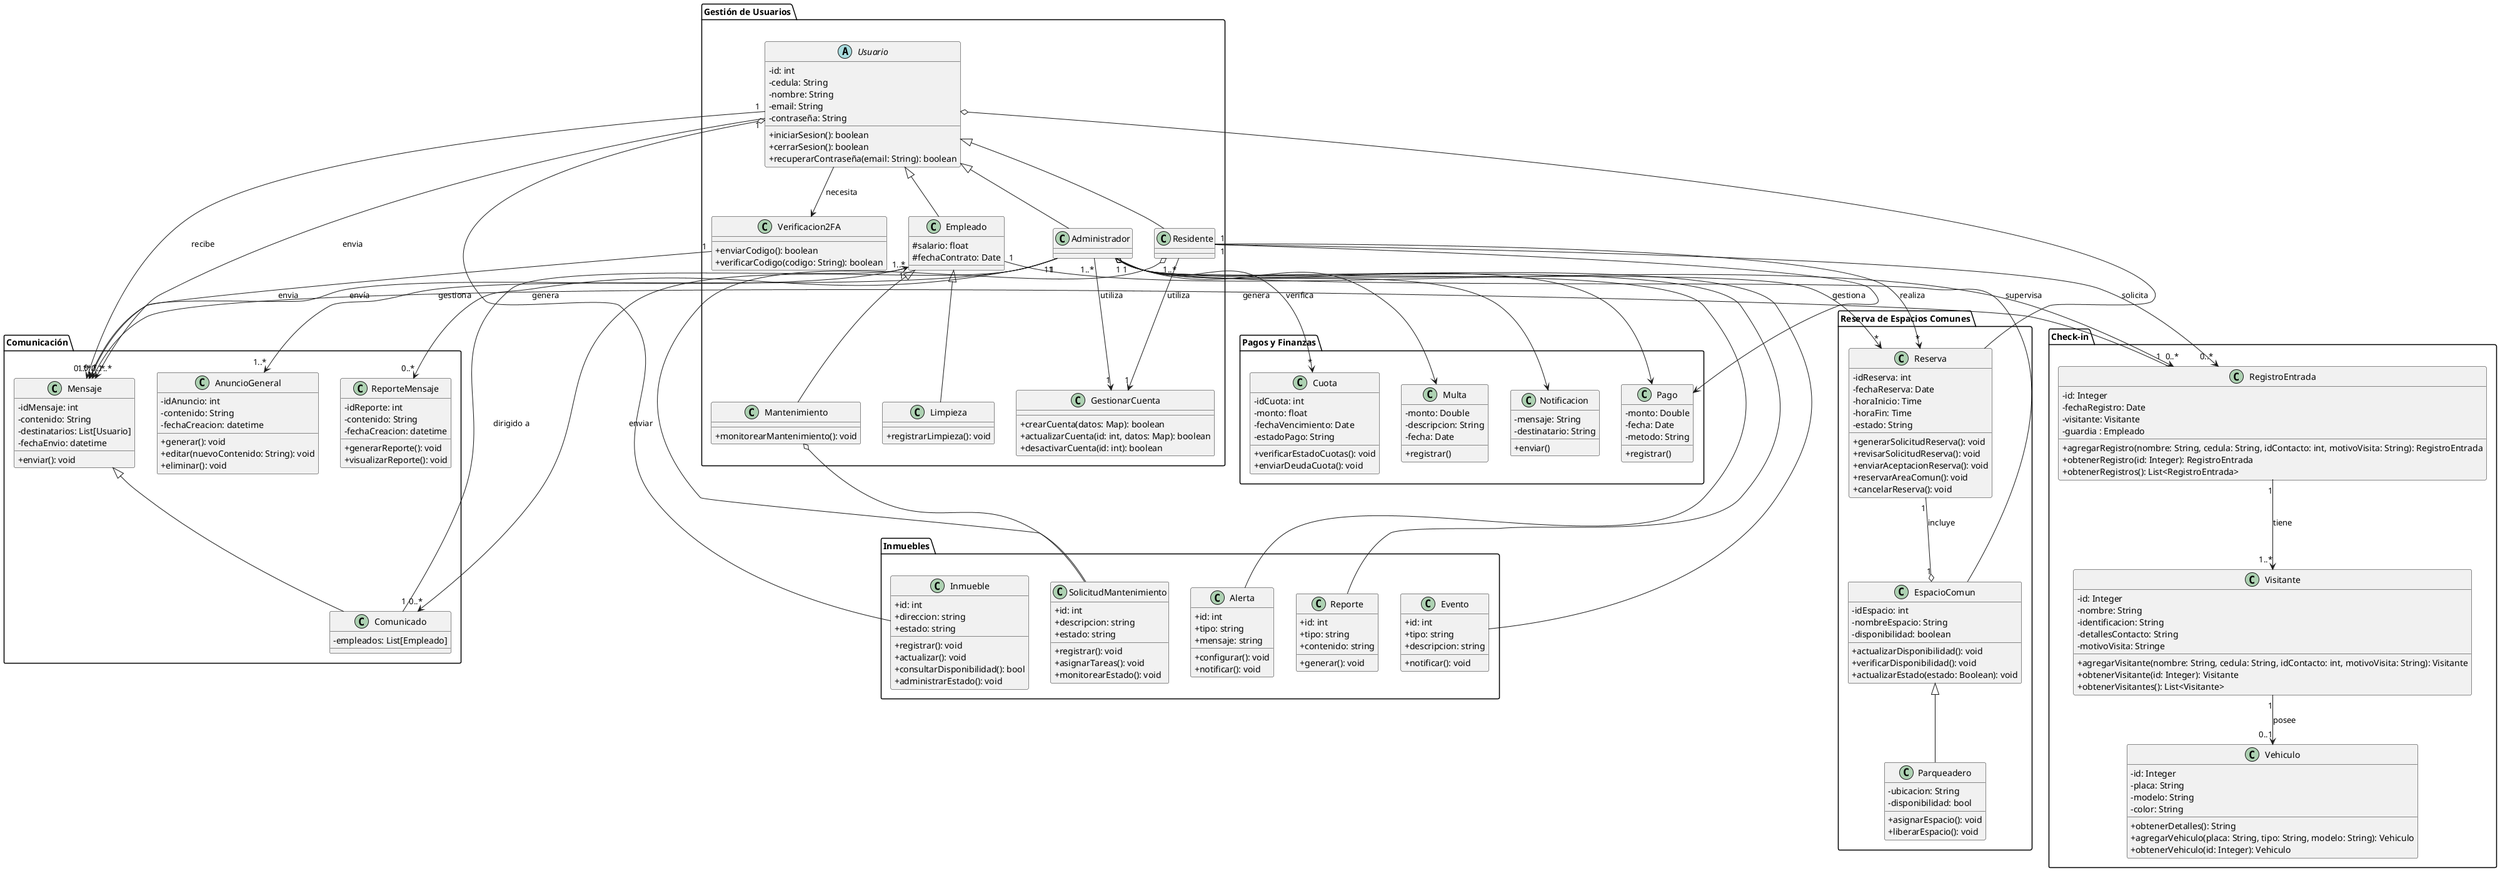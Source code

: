 @startuml DiagramaDeClases
skinparam classAttributeIconSize 0

' ------------ USUARIOS ------------
package "Gestión de Usuarios" {
    Abstract class Usuario {
        - id: int
        - cedula: String
        - nombre: String
        - email: String
        - contraseña: String
        + iniciarSesion(): boolean
        + cerrarSesion(): boolean
        + recuperarContraseña(email: String): boolean
    }

    class Empleado {
        # salario: float
        # fechaContrato: Date
    }

    class Administrador {
        ' ' Pagos y finanzas
        ' + registrarPago(pago: Pago)
        ' + editarRegistroPago(pago: Pago)
        ' + registrarMulta(multa: Multa)
        ' + consultarHistorial()
        ' + enviarNotificaciones()
        ' + configurarMetodosPago()

        ' ' Inmuebles
        ' + configurarAlertas(): void
        ' + notificarEventos(): void
        ' + generarReportes(): void
        ' + gestionarAreasComunes(): void

        ' ' Comunicación
        ' + generarReporteMensaje(reporte: Reporte)
        ' + modificarAnuncioGeneral(anuncio: AnuncioGeneral)
        ' + eliminarAnuncioGeneral(id: int)
        ' + generarAnuncioGeneral(anuncio: AnuncioGeneral)
        ' + enviarComunicadoEmpleados(comunicado: Comunicado)
    }

    class Residente {
        ' ' Inmuebles
        ' + gestionarReservas(): void
        ' + registrarSolicitudMantenimiento(): void
    }

    class Mantenimiento {
        + monitorearMantenimiento(): void
    }

    class Limpieza {
        + registrarLimpieza(): void
    }

    ' Clases adicionales para gestión de cuentas
    class Verificacion2FA {
        + enviarCodigo(): boolean
        + verificarCodigo(codigo: String): boolean
    }

    class GestionarCuenta {
        + crearCuenta(datos: Map): boolean
        + actualizarCuenta(id: int, datos: Map): boolean
        + desactivarCuenta(id: int): boolean
    }
}

' ------------ PAGOS Y FINANZAS ------------
package "Pagos y Finanzas" {
    class Pago {
        - monto: Double
        - fecha: Date
        - metodo: String
        + registrar()
    }

    class Multa {
        - monto: Double
        - descripcion: String
        - fecha: Date
        + registrar()
    }

    class Notificacion {
        - mensaje: String
        - destinatario: String
        + enviar()
    }

    class Cuota {
        - idCuota: int
        - monto: float
        - fechaVencimiento: Date
        - estadoPago: String
        + verificarEstadoCuotas(): void
        + enviarDeudaCuota(): void
    }
}

' ------------ INMUEBLES ------------
package Inmuebles {
    class Inmueble {
        + id: int
        + direccion: string
        + estado: string
        + registrar(): void
        + actualizar(): void
        + consultarDisponibilidad(): bool
        + administrarEstado(): void
    }

    class SolicitudMantenimiento {
        + id: int
        + descripcion: string
        + estado: string
        + registrar(): void
        + asignarTareas(): void
        + monitorearEstado(): void
    }

    class Alerta {
        + id: int
        + tipo: string
        + mensaje: string
        + configurar(): void
        + notificar(): void
    }

    class Evento {
        + id: int
        + tipo: string
        + descripcion: string
        + notificar(): void
    }

    class Reporte {
        + id: int
        + tipo: string
        + contenido: string
        + generar(): void
    }
}

' ------------ RESERVAS DE ESPACIOS COMUNES ------------
package "Reserva de Espacios Comunes" {
    class Reserva {
        - idReserva: int
        - fechaReserva: Date
        - horaInicio: Time
        - horaFin: Time
        - estado: String
        + generarSolicitudReserva(): void
        + revisarSolicitudReserva(): void
        + enviarAceptacionReserva(): void
        + reservarAreaComun(): void
        + cancelarReserva(): void
    }

    class EspacioComun {
        - idEspacio: int
        - nombreEspacio: String
        - disponibilidad: boolean
        + actualizarDisponibilidad(): void
        + verificarDisponibilidad(): void
        + actualizarEstado(estado: Boolean): void
    }

        class Parqueadero {
        - ubicacion: String
        - disponibilidad: bool
        + asignarEspacio(): void
        + liberarEspacio(): void
    }

}

' ------------ CHECK-IN ------------
package "Check-in" {
    class Visitante {
        - id: Integer
        - nombre: String
        - identificacion: String
        - detallesContacto: String
        - motivoVisita: Stringe
        + agregarVisitante(nombre: String, cedula: String, idContacto: int, motivoVisita: String): Visitante
        + obtenerVisitante(id: Integer): Visitante
        + obtenerVisitantes(): List<Visitante>
    }

    class RegistroEntrada {
        - id: Integer
        - fechaRegistro: Date
        - visitante: Visitante
        - guardia : Empleado
        + agregarRegistro(nombre: String, cedula: String, idContacto: int, motivoVisita: String): RegistroEntrada
        + obtenerRegistro(id: Integer): RegistroEntrada
        + obtenerRegistros(): List<RegistroEntrada>
    }

    class Vehiculo {
        - id: Integer
        - placa: String
        - modelo: String
        - color: String
        + obtenerDetalles(): String
        + agregarVehiculo(placa: String, tipo: String, modelo: String): Vehiculo
        + obtenerVehiculo(id: Integer): Vehiculo
    }
}

' ------------ COMUNICACIÓN ------------
package Comunicación {
    'Almacenar mensajes como Map
    class ReporteMensaje {
        - idReporte: int
        - contenido: String
        - fechaCreacion: datetime
        + generarReporte(): void
        + visualizarReporte(): void
    }

    class Comunicado {
        - empleados: List[Empleado]
    }

    class Mensaje{
        - idMensaje: int
        - contenido: String
        - destinatarios: List[Usuario]
        - fechaEnvio: datetime
        + enviar(): void
    }

    class AnuncioGeneral{
        - idAnuncio: int
        - contenido: String
        - fechaCreacion: datetime
        + generar(): void
        + editar(nuevoContenido: String): void
        + eliminar(): void
    }
}

' ------------ USUARIOS ------------
' Relación de herencia
Empleado <|-- Limpieza
Empleado <|-- Mantenimiento

' Relaciones entre clases
Usuario --> Verificacion2FA : "necesita"
Administrador "1..*" --> "1" GestionarCuenta : "utiliza"
Residente "1..*" --> "1" GestionarCuenta : "utiliza"
Verificacion2FA "1" --> "1..*" Mensaje : "envia"
Usuario "1" --> "1..*" Mensaje : "envia"

' ------------ PAGOS Y FINANZAS ------------
Residente --> Pago
Administrador --> Pago
Administrador --> Multa
Administrador --> Notificacion
Administrador "1" --> "*" Cuota : verifica

' ------------ INMUEBLES ------------
Administrador o-- Alerta
Administrador o-- Evento
Administrador o-- Reporte

Usuario o-- Inmueble

Residente o-- SolicitudMantenimiento
Mantenimiento o-- SolicitudMantenimiento


' ------------ RESERVAS DE ESPACIOS COMUNES ------------
EspacioComun <|-- Parqueadero
Residente "1" --> "*" Reserva : realiza
Reserva "1" --o "1" EspacioComun : incluye
Administrador "1" --> "*" Reserva : gestiona
Usuario o-- Reserva
Administrador o-- EspacioComun


' ------------ CHECK-IN ------------
Residente "1" --> "0..*" RegistroEntrada : "solicita"

RegistroEntrada "1" --> "0..*" Mensaje : "genera"
RegistroEntrada "1" --> "1..*" Visitante : "tiene"

Visitante "1" --> "0..1" Vehiculo : "posee"
Empleado "1" --> "0..*" RegistroEntrada : "supervisa"
Empleado "1" --> "0..*" Mensaje : "envía"


' ------------ COMUNICACIÓN ------------
Usuario <|-- Empleado
Usuario <|-- Administrador
Usuario <|-- Residente

Administrador "1" --> "0..*" Comunicado: "enviar"
Administrador "1"--> "0..*" ReporteMensaje: "genera"
Administrador "1" --> "1..*" AnuncioGeneral: "gestiona"

Comunicado "1" --> "1..*" Empleado: "dirigido a"
Usuario "1" --> "0..*" Mensaje: "recibe"

Mensaje <|-- Comunicado


@enduml
